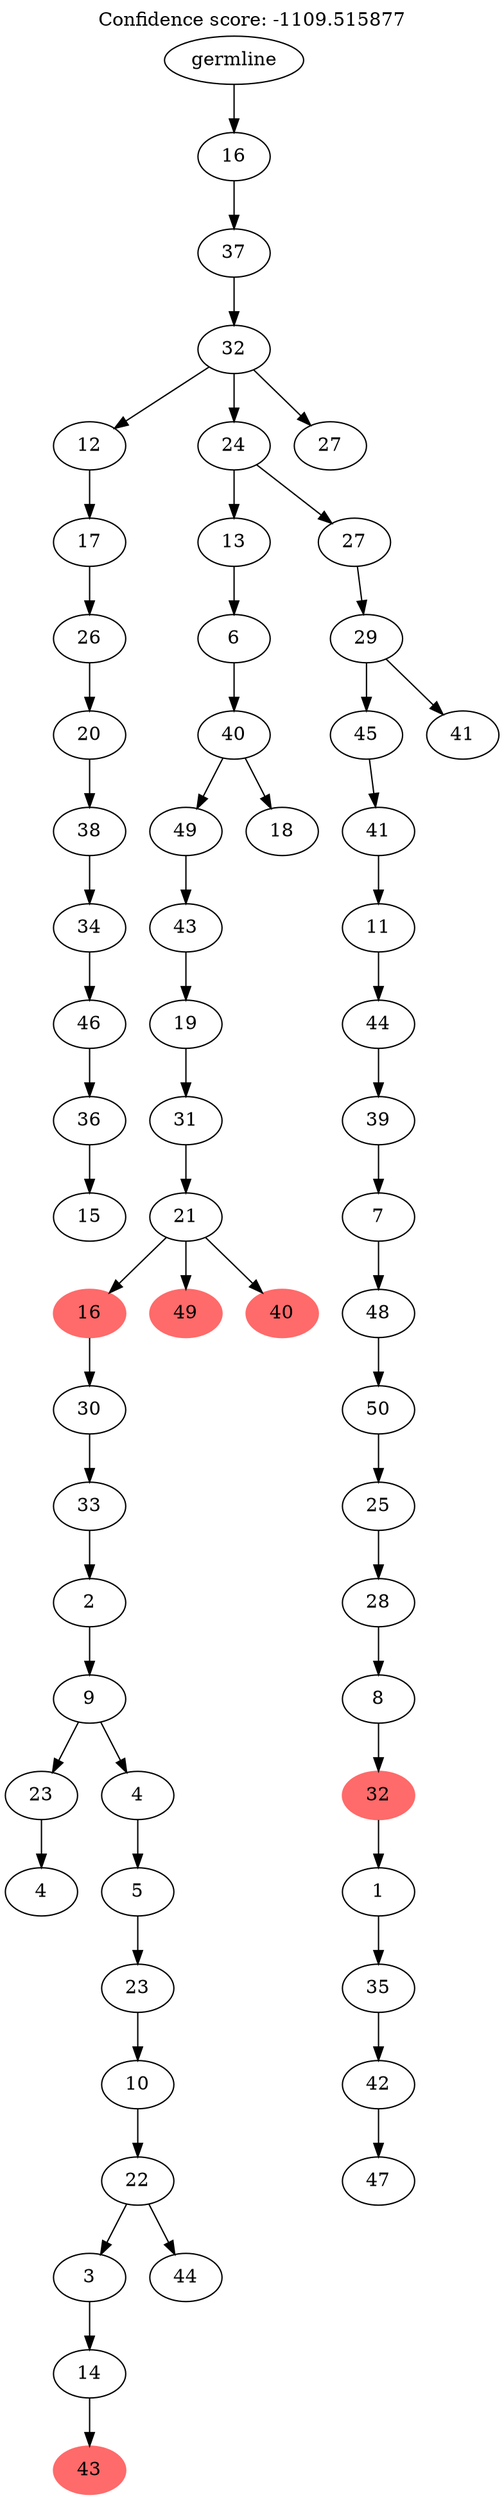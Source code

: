 digraph g {
	"59" -> "60";
	"60" [label="15"];
	"58" -> "59";
	"59" [label="36"];
	"57" -> "58";
	"58" [label="46"];
	"56" -> "57";
	"57" [label="34"];
	"55" -> "56";
	"56" [label="38"];
	"54" -> "55";
	"55" [label="20"];
	"53" -> "54";
	"54" [label="26"];
	"52" -> "53";
	"53" [label="17"];
	"47" -> "48";
	"48" [label="4"];
	"44" -> "45";
	"45" [color=indianred1, style=filled, label="43"];
	"43" -> "44";
	"44" [label="14"];
	"42" -> "43";
	"43" [label="3"];
	"42" -> "46";
	"46" [label="44"];
	"41" -> "42";
	"42" [label="22"];
	"40" -> "41";
	"41" [label="10"];
	"39" -> "40";
	"40" [label="23"];
	"38" -> "39";
	"39" [label="5"];
	"37" -> "38";
	"38" [label="4"];
	"37" -> "47";
	"47" [label="23"];
	"36" -> "37";
	"37" [label="9"];
	"35" -> "36";
	"36" [label="2"];
	"34" -> "35";
	"35" [label="33"];
	"33" -> "34";
	"34" [label="30"];
	"32" -> "33";
	"33" [color=indianred1, style=filled, label="16"];
	"32" -> "49";
	"49" [color=indianred1, style=filled, label="49"];
	"32" -> "50";
	"50" [color=indianred1, style=filled, label="40"];
	"31" -> "32";
	"32" [label="21"];
	"30" -> "31";
	"31" [label="31"];
	"29" -> "30";
	"30" [label="19"];
	"28" -> "29";
	"29" [label="43"];
	"26" -> "27";
	"27" [label="18"];
	"26" -> "28";
	"28" [label="49"];
	"25" -> "26";
	"26" [label="40"];
	"24" -> "25";
	"25" [label="6"];
	"22" -> "23";
	"23" [label="47"];
	"21" -> "22";
	"22" [label="42"];
	"20" -> "21";
	"21" [label="35"];
	"19" -> "20";
	"20" [label="1"];
	"18" -> "19";
	"19" [color=indianred1, style=filled, label="32"];
	"17" -> "18";
	"18" [label="8"];
	"16" -> "17";
	"17" [label="28"];
	"15" -> "16";
	"16" [label="25"];
	"14" -> "15";
	"15" [label="50"];
	"13" -> "14";
	"14" [label="48"];
	"12" -> "13";
	"13" [label="7"];
	"11" -> "12";
	"12" [label="39"];
	"10" -> "11";
	"11" [label="44"];
	"9" -> "10";
	"10" [label="11"];
	"8" -> "9";
	"9" [label="41"];
	"6" -> "7";
	"7" [label="41"];
	"6" -> "8";
	"8" [label="45"];
	"5" -> "6";
	"6" [label="29"];
	"4" -> "5";
	"5" [label="27"];
	"4" -> "24";
	"24" [label="13"];
	"3" -> "4";
	"4" [label="24"];
	"3" -> "51";
	"51" [label="27"];
	"3" -> "52";
	"52" [label="12"];
	"2" -> "3";
	"3" [label="32"];
	"1" -> "2";
	"2" [label="37"];
	"0" -> "1";
	"1" [label="16"];
	"0" [label="germline"];
	labelloc="t";
	label="Confidence score: -1109.515877";
}
